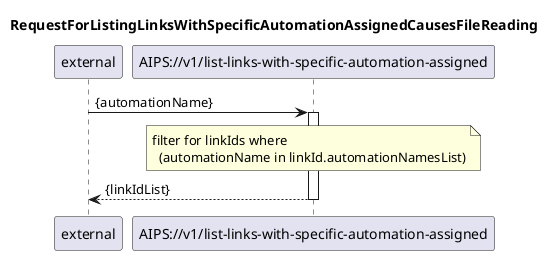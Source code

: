 @startuml 110_listLinksWithSpecificAutomationAssigned
skinparam responseMessageBelowArrow true

title
RequestForListingLinksWithSpecificAutomationAssignedCausesFileReading
end title

participant "external" as requestor
participant "AIPS://v1/list-links-with-specific-automation-assigned" as listLinks


requestor -> listLinks: {automationName}
activate listLinks

note over listLinks
  filter for linkIds where 
    (automationName in linkId.automationNamesList)
end note

listLinks --> requestor: {linkIdList}

deactivate listLinks

@enduml